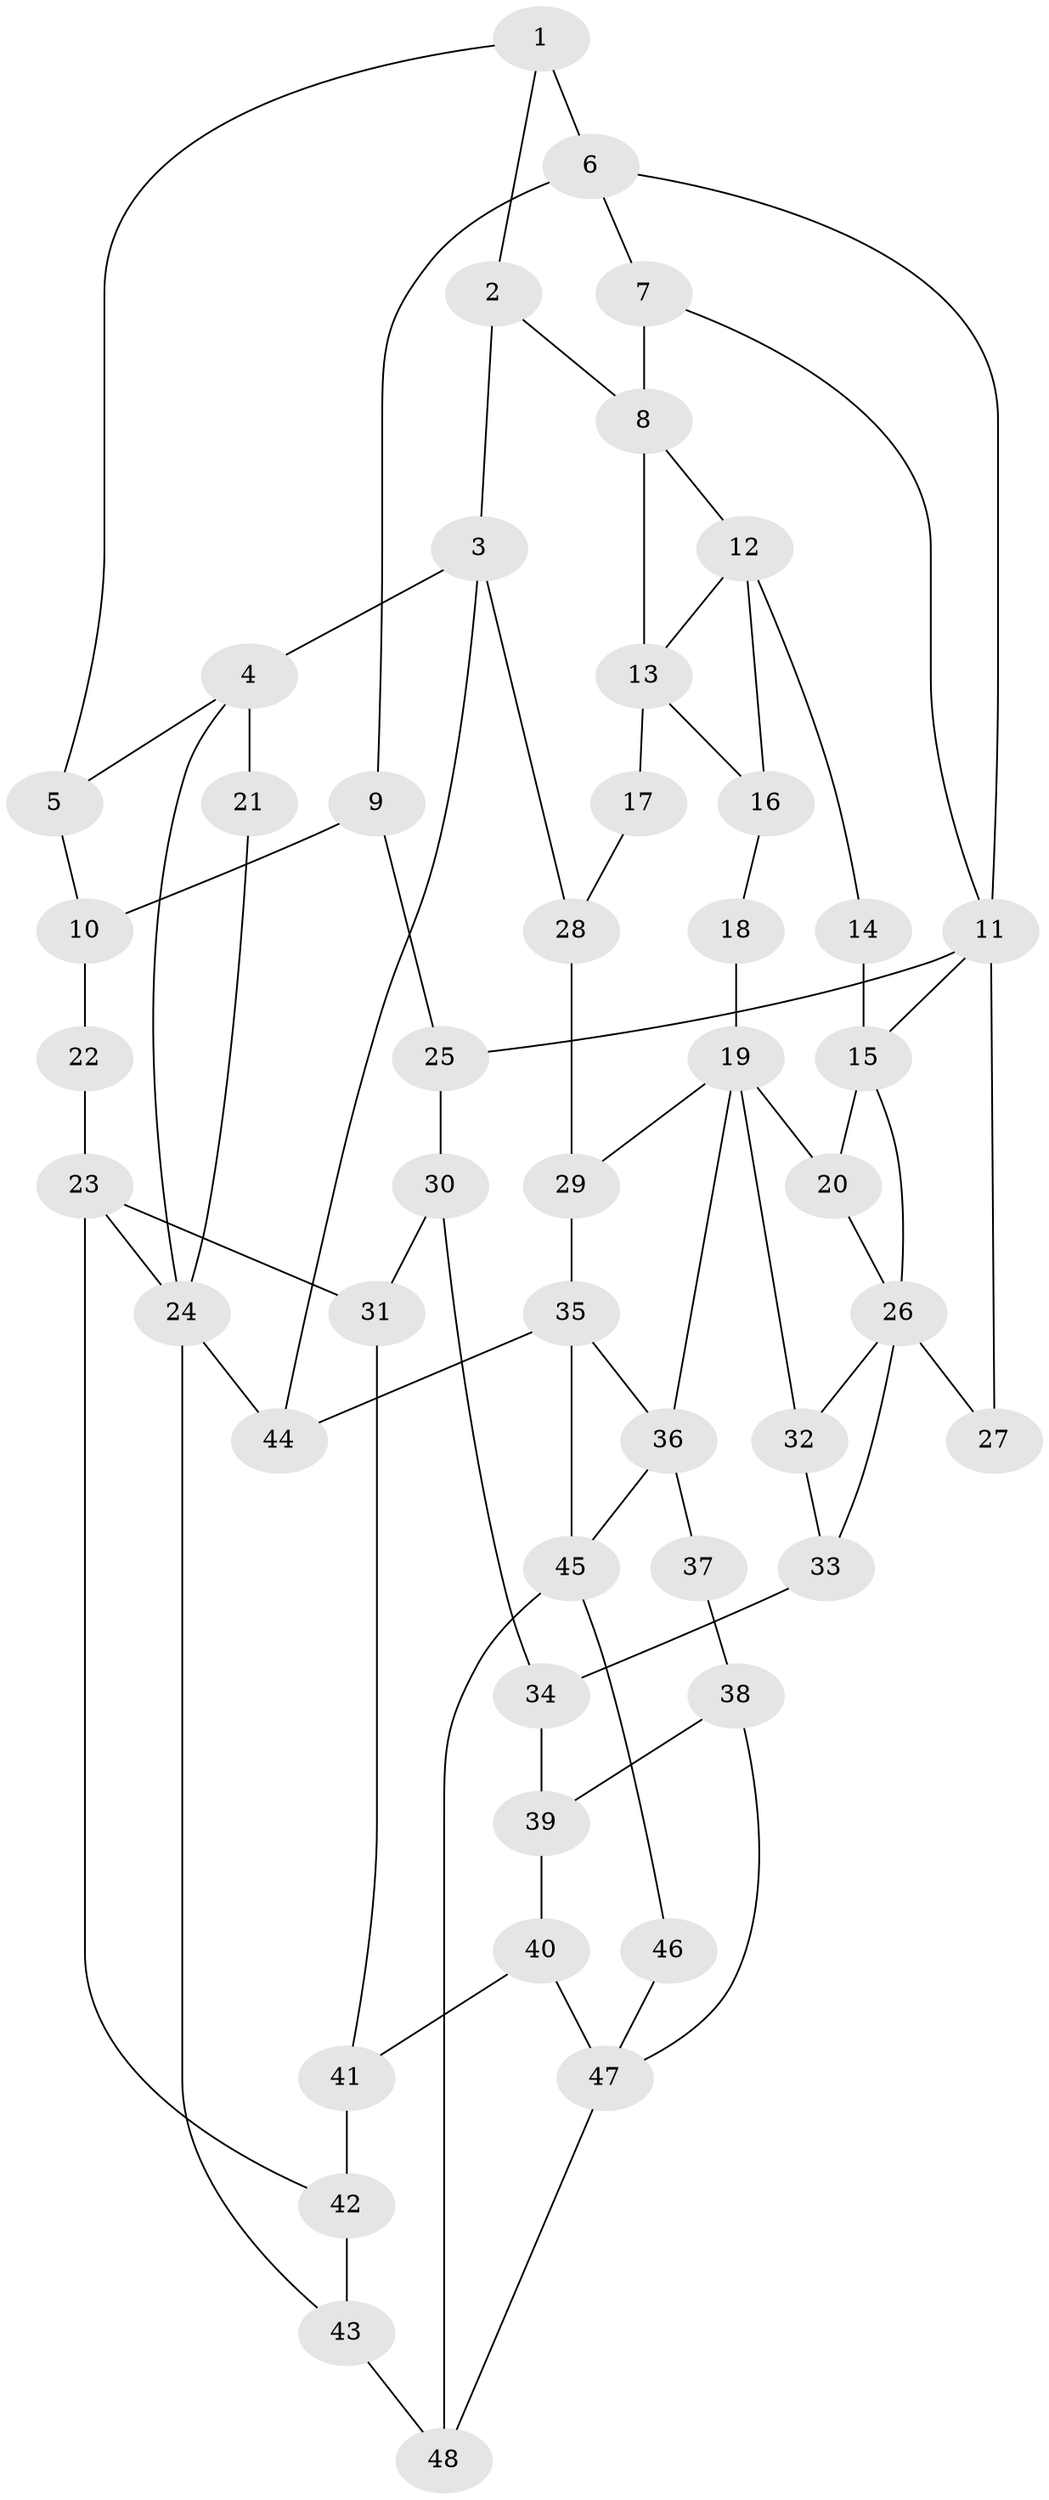 // original degree distribution, {3: 0.03125, 4: 0.22916666666666666, 6: 0.22916666666666666, 5: 0.5104166666666666}
// Generated by graph-tools (version 1.1) at 2025/38/03/09/25 02:38:30]
// undirected, 48 vertices, 78 edges
graph export_dot {
graph [start="1"]
  node [color=gray90,style=filled];
  1;
  2;
  3;
  4;
  5;
  6;
  7;
  8;
  9;
  10;
  11;
  12;
  13;
  14;
  15;
  16;
  17;
  18;
  19;
  20;
  21;
  22;
  23;
  24;
  25;
  26;
  27;
  28;
  29;
  30;
  31;
  32;
  33;
  34;
  35;
  36;
  37;
  38;
  39;
  40;
  41;
  42;
  43;
  44;
  45;
  46;
  47;
  48;
  1 -- 2 [weight=1.0];
  1 -- 5 [weight=1.0];
  1 -- 6 [weight=2.0];
  2 -- 3 [weight=1.0];
  2 -- 8 [weight=1.0];
  3 -- 4 [weight=1.0];
  3 -- 28 [weight=1.0];
  3 -- 44 [weight=1.0];
  4 -- 5 [weight=1.0];
  4 -- 21 [weight=2.0];
  4 -- 24 [weight=1.0];
  5 -- 10 [weight=1.0];
  6 -- 7 [weight=1.0];
  6 -- 9 [weight=1.0];
  6 -- 11 [weight=1.0];
  7 -- 8 [weight=1.0];
  7 -- 11 [weight=1.0];
  8 -- 12 [weight=1.0];
  8 -- 13 [weight=1.0];
  9 -- 10 [weight=1.0];
  9 -- 25 [weight=1.0];
  10 -- 22 [weight=1.0];
  11 -- 15 [weight=1.0];
  11 -- 25 [weight=1.0];
  11 -- 27 [weight=1.0];
  12 -- 13 [weight=1.0];
  12 -- 14 [weight=1.0];
  12 -- 16 [weight=1.0];
  13 -- 16 [weight=1.0];
  13 -- 17 [weight=2.0];
  14 -- 15 [weight=2.0];
  15 -- 20 [weight=1.0];
  15 -- 26 [weight=1.0];
  16 -- 18 [weight=1.0];
  17 -- 28 [weight=1.0];
  18 -- 19 [weight=2.0];
  19 -- 20 [weight=1.0];
  19 -- 29 [weight=1.0];
  19 -- 32 [weight=1.0];
  19 -- 36 [weight=1.0];
  20 -- 26 [weight=1.0];
  21 -- 24 [weight=1.0];
  22 -- 23 [weight=2.0];
  23 -- 24 [weight=2.0];
  23 -- 31 [weight=1.0];
  23 -- 42 [weight=1.0];
  24 -- 43 [weight=1.0];
  24 -- 44 [weight=1.0];
  25 -- 30 [weight=1.0];
  26 -- 27 [weight=2.0];
  26 -- 32 [weight=1.0];
  26 -- 33 [weight=1.0];
  28 -- 29 [weight=1.0];
  29 -- 35 [weight=1.0];
  30 -- 31 [weight=1.0];
  30 -- 34 [weight=1.0];
  31 -- 41 [weight=1.0];
  32 -- 33 [weight=1.0];
  33 -- 34 [weight=2.0];
  34 -- 39 [weight=2.0];
  35 -- 36 [weight=2.0];
  35 -- 44 [weight=2.0];
  35 -- 45 [weight=1.0];
  36 -- 37 [weight=2.0];
  36 -- 45 [weight=1.0];
  37 -- 38 [weight=1.0];
  38 -- 39 [weight=2.0];
  38 -- 47 [weight=1.0];
  39 -- 40 [weight=2.0];
  40 -- 41 [weight=1.0];
  40 -- 47 [weight=1.0];
  41 -- 42 [weight=1.0];
  42 -- 43 [weight=2.0];
  43 -- 48 [weight=2.0];
  45 -- 46 [weight=1.0];
  45 -- 48 [weight=1.0];
  46 -- 47 [weight=2.0];
  47 -- 48 [weight=2.0];
}
